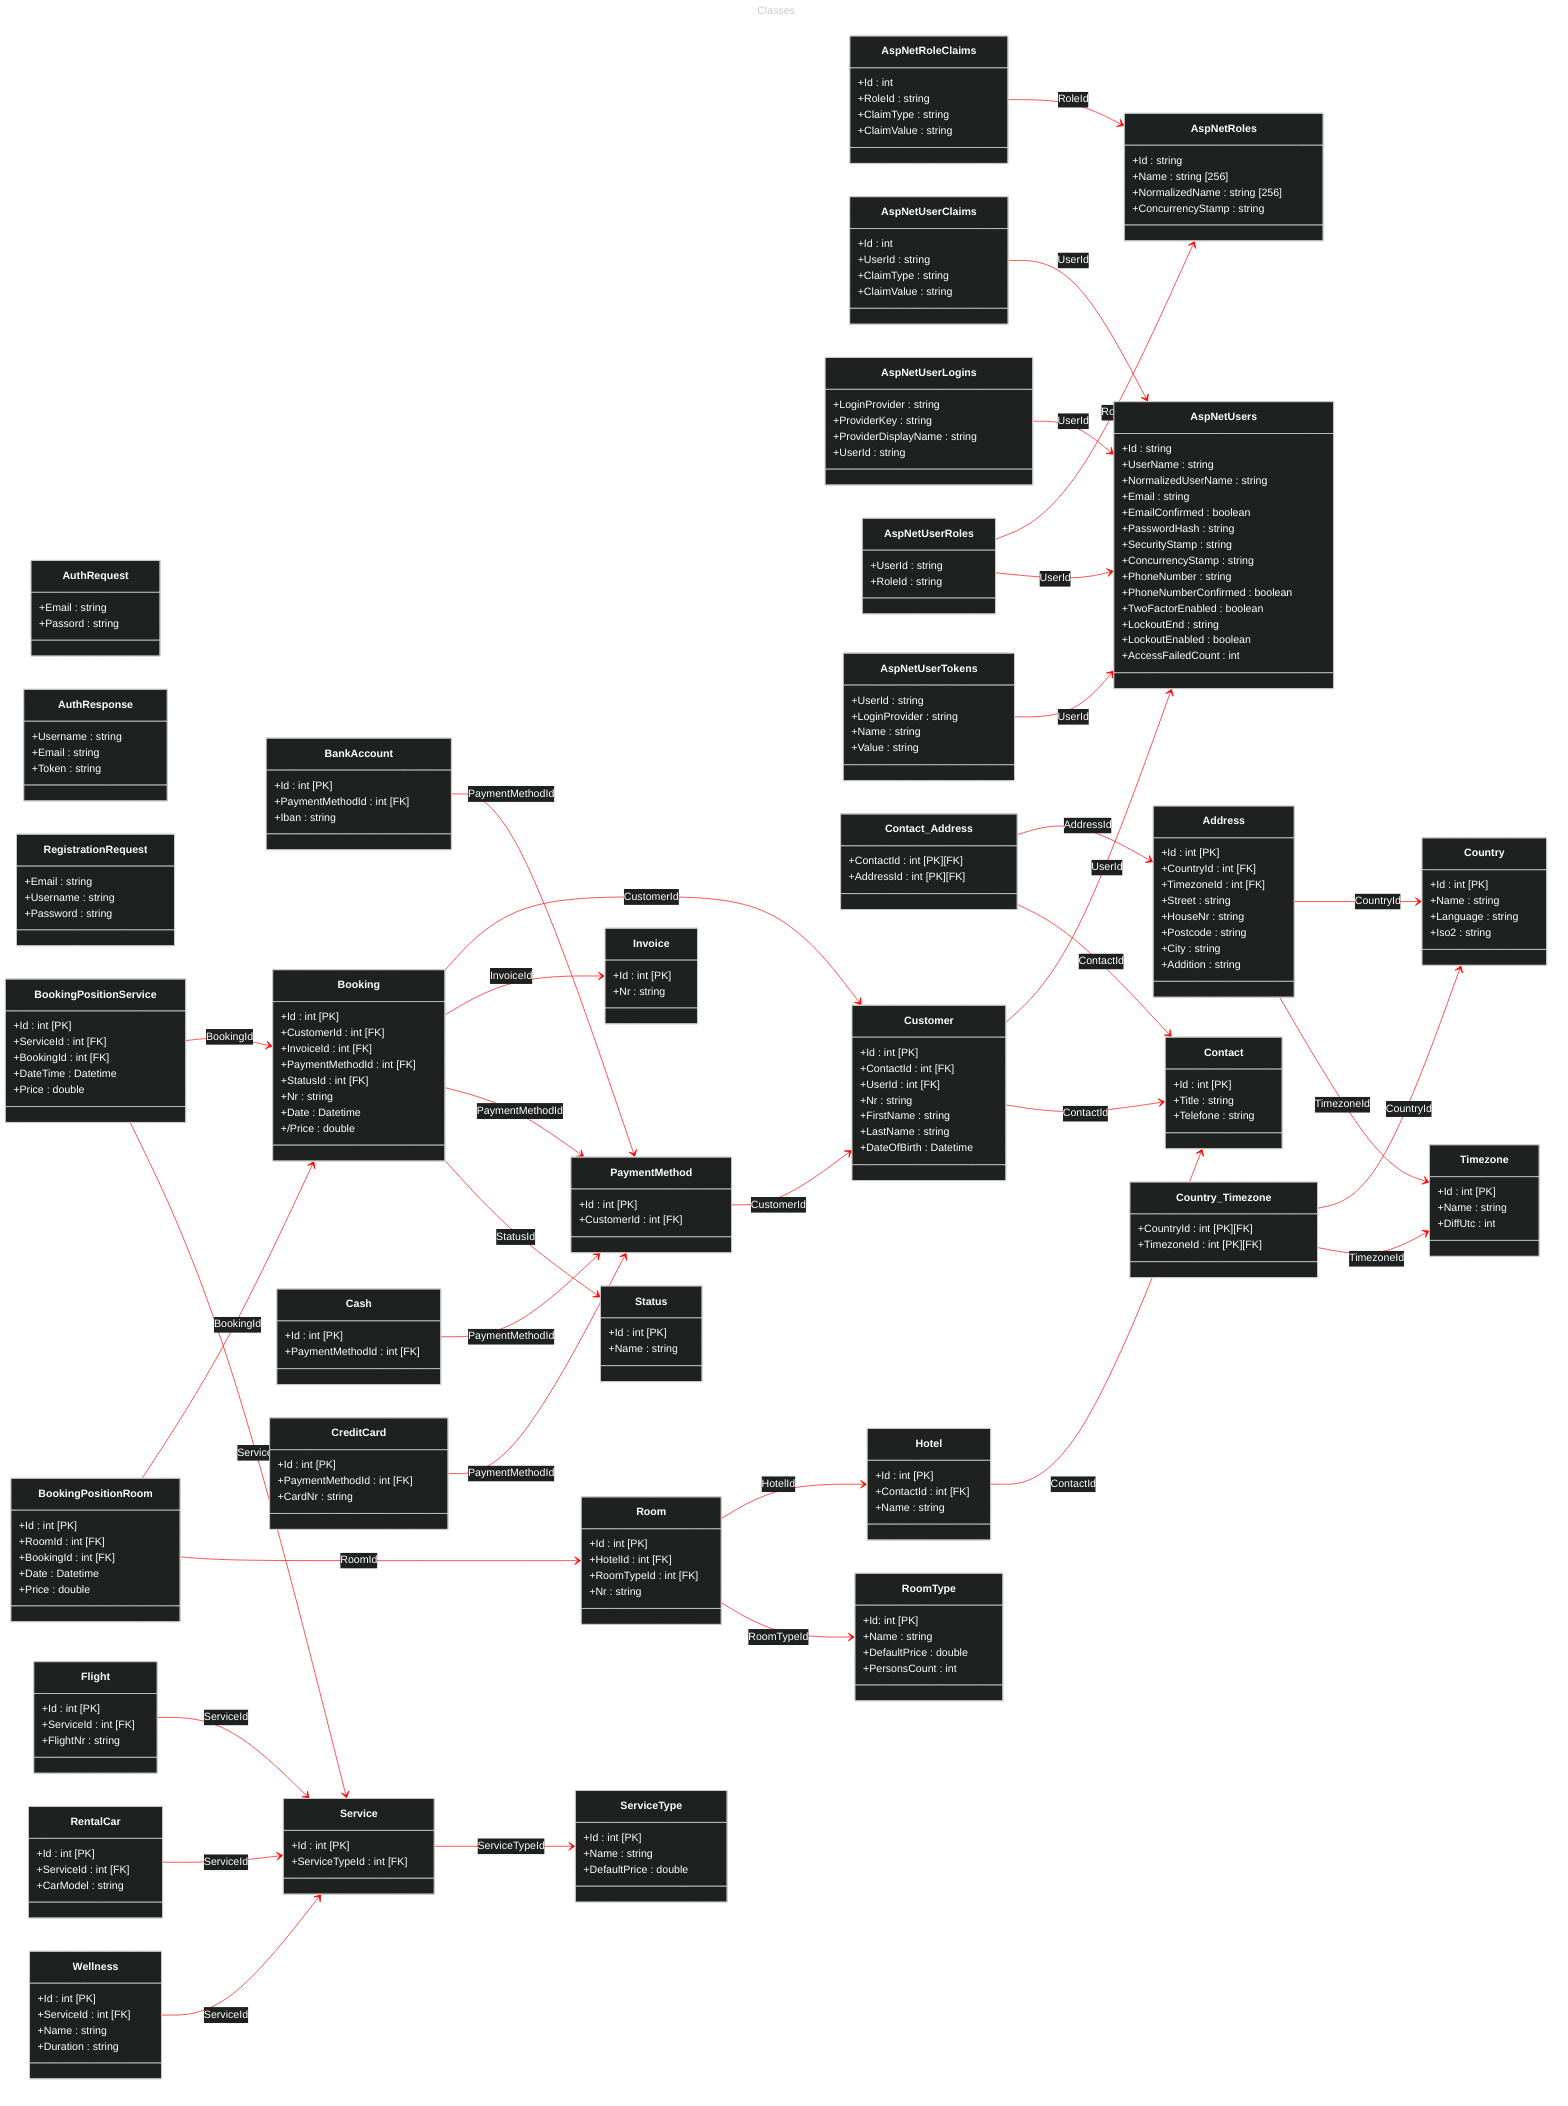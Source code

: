 ---
title: Classes
---
%%{init:{"theme":"dark","themeVariables":{"primaryColor":"white","classText":"white","primaryTextColor":"white","primaryBorderColor":"white","lineColor":"red","secondaryColor":"black","tertiaryColor":"white"}}}%%

classDiagram
direction LR
class AspNetRoleClaims {
	+Id : int
	+RoleId : string
	+ClaimType : string
	+ClaimValue : string
}
class AspNetRoles {
	+Id : string
	+Name : string [256]
	+NormalizedName : string [256]
	+ConcurrencyStamp : string
}
class AspNetUserClaims {
	+Id : int
	+UserId : string
	+ClaimType : string
	+ClaimValue : string
}
class AspNetUserLogins {
	+LoginProvider : string
	+ProviderKey : string
	+ProviderDisplayName : string
	+UserId : string
}
class AspNetUserRoles {
	+UserId : string
	+RoleId : string
}
class AspNetUserTokens {
	+UserId : string
	+LoginProvider : string
	+Name : string
	+Value : string
}
class AspNetUsers {
	+Id : string
	+UserName : string
	+NormalizedUserName : string
	+Email : string
	+EmailConfirmed : boolean
	+PasswordHash : string
	+SecurityStamp : string
	+ConcurrencyStamp : string
	+PhoneNumber : string
	+PhoneNumberConfirmed : boolean
	+TwoFactorEnabled : boolean
	+LockoutEnd : string
	+LockoutEnabled : boolean
	+AccessFailedCount : int
}

class AuthRequest {
	+Email : string
	+Passord : string
}
class AuthResponse {
	+Username : string
	+Email : string
	+Token : string
}
class RegistrationRequest {
	+Email : string
	+Username : string
	+Password : string
}

class Address {
	+Id : int [PK]
	+CountryId : int [FK]
	+TimezoneId : int [FK]
	+Street : string
	+HouseNr : string
	+Postcode : string
	+City : string
	+Addition : string
}
class BankAccount {
	+Id : int [PK]
	+PaymentMethodId : int [FK]
	+Iban : string
}
class Booking {
	+Id : int [PK]
	+CustomerId : int [FK]
	+InvoiceId : int [FK]
	+PaymentMethodId : int [FK]
	+StatusId : int [FK]
	+Nr : string
	+Date : Datetime
	+/Price : double
}
class BookingPositionRoom {
	+Id : int [PK]
	+RoomId : int [FK]
	+BookingId : int [FK]
	+Date : Datetime
	+Price : double
}
class BookingPositionService {
	+Id : int [PK]
	+ServiceId : int [FK]
	+BookingId : int [FK]
	+DateTime : Datetime
	+Price : double
}
class Cash {
	+Id : int [PK]
	+PaymentMethodId : int [FK]
}
class Contact {
	+Id : int [PK]
	+Title : string
	+Telefone : string
}
class Contact_Address {
	+ContactId : int [PK][FK]
	+AddressId : int [PK][FK]
}
class Country {
	+Id : int [PK]
	+Name : string
	+Language : string
	+Iso2 : string
}
class Country_Timezone {
	+CountryId : int [PK][FK]
	+TimezoneId : int [PK][FK]
}
class CreditCard {
	+Id : int [PK]
	+PaymentMethodId : int [FK]
	+CardNr : string
}
class Customer {
	+Id : int [PK]
	+ContactId : int [FK]
	+UserId : int [FK]
	+Nr : string
	+FirstName : string
	+LastName : string
	+DateOfBirth : Datetime
}
class Flight {
	+Id : int [PK]
	+ServiceId : int [FK]
	+FlightNr : string
}
class Hotel {
	+Id : int [PK]
	+ContactId : int [FK]
	+Name : string
}
class Invoice {
	+Id : int [PK]
	+Nr : string
}
class PaymentMethod {
	+Id : int [PK]
	+CustomerId : int [FK]
}
class RentalCar {
	+Id : int [PK]
	+ServiceId : int [FK]
	+CarModel : string
}
class Room {
	+Id : int [PK]
	+HotelId : int [FK]
	+RoomTypeId : int [FK]
	+Nr : string
}
class RoomType {
	+Id: int [PK]
	+Name : string
	+DefaultPrice : double
	+PersonsCount : int
}
class Service {
	+Id : int [PK]
	+ServiceTypeId : int [FK]
}
class ServiceType {
	+Id : int [PK]
	+Name : string
	+DefaultPrice : double
}
class Status {
	+Id : int [PK]
	+Name : string
}
class Timezone {
	+Id : int [PK]
	+Name : string
	+DiffUtc : int
}
class Wellness {
	+Id : int [PK]
	+ServiceId : int [FK]
	+Name : string
	+Duration : string
}

AspNetRoleClaims "*" --> "1" AspNetRoles : RoleId
AspNetUserClaims "*" --> "1" AspNetUsers : UserId
AspNetUserLogins "*" --> "1" AspNetUsers : UserId
AspNetUserRoles "*" --> "1" AspNetRoles : RoleId
AspNetUserRoles "*" --> "1" AspNetUsers : UserId
AspNetUserTokens "*" --> "1" AspNetUsers : UserId

Address "*" --> "1" Country : CountryId
Address "*" --> "1" Timezone : TimezoneId
BankAccount "*" --> "1" PaymentMethod : PaymentMethodId
Booking "*" --> "1" Customer : CustomerId
Booking "1" --> "1" Invoice : InvoiceId
Booking "*" --> "1" PaymentMethod : PaymentMethodId
Booking "*" --> "1" Status : StatusId
BookingPositionRoom "1..10" --> "1" Booking : BookingId
BookingPositionRoom "*" --> "1" Room : RoomId
BookingPositionService "*" --> "1" Booking : BookingId
BookingPositionService "*" --> "1" Service : ServiceId
Cash "*" --> "1" PaymentMethod : PaymentMethodId
Contact_Address "*" --> "1" Address : AddressId
Contact_Address "*" --> "1" Contact : ContactId
Country_Timezone "*" --> "1" Country : CountryId
Country_Timezone "*" --> "1" Timezone : TimezoneId
CreditCard "*" --> "1" PaymentMethod : PaymentMethodId
Customer "1" --> "1" AspNetUsers : UserId
Customer "1" --> "1" Contact : ContactId
Flight "*" --> "1" Service : ServiceId
Hotel "1" --> "1" Contact : ContactId
PaymentMethod "*" --> "1" Customer : CustomerId
RentalCar "*" --> "1" Service : ServiceId
Room "*" --> "1" Hotel : HotelId
Room "*" --> "1" RoomType : RoomTypeId
Service "*" --> "1" ServiceType : ServiceTypeId
Wellness "*" --> "1" Service : ServiceId